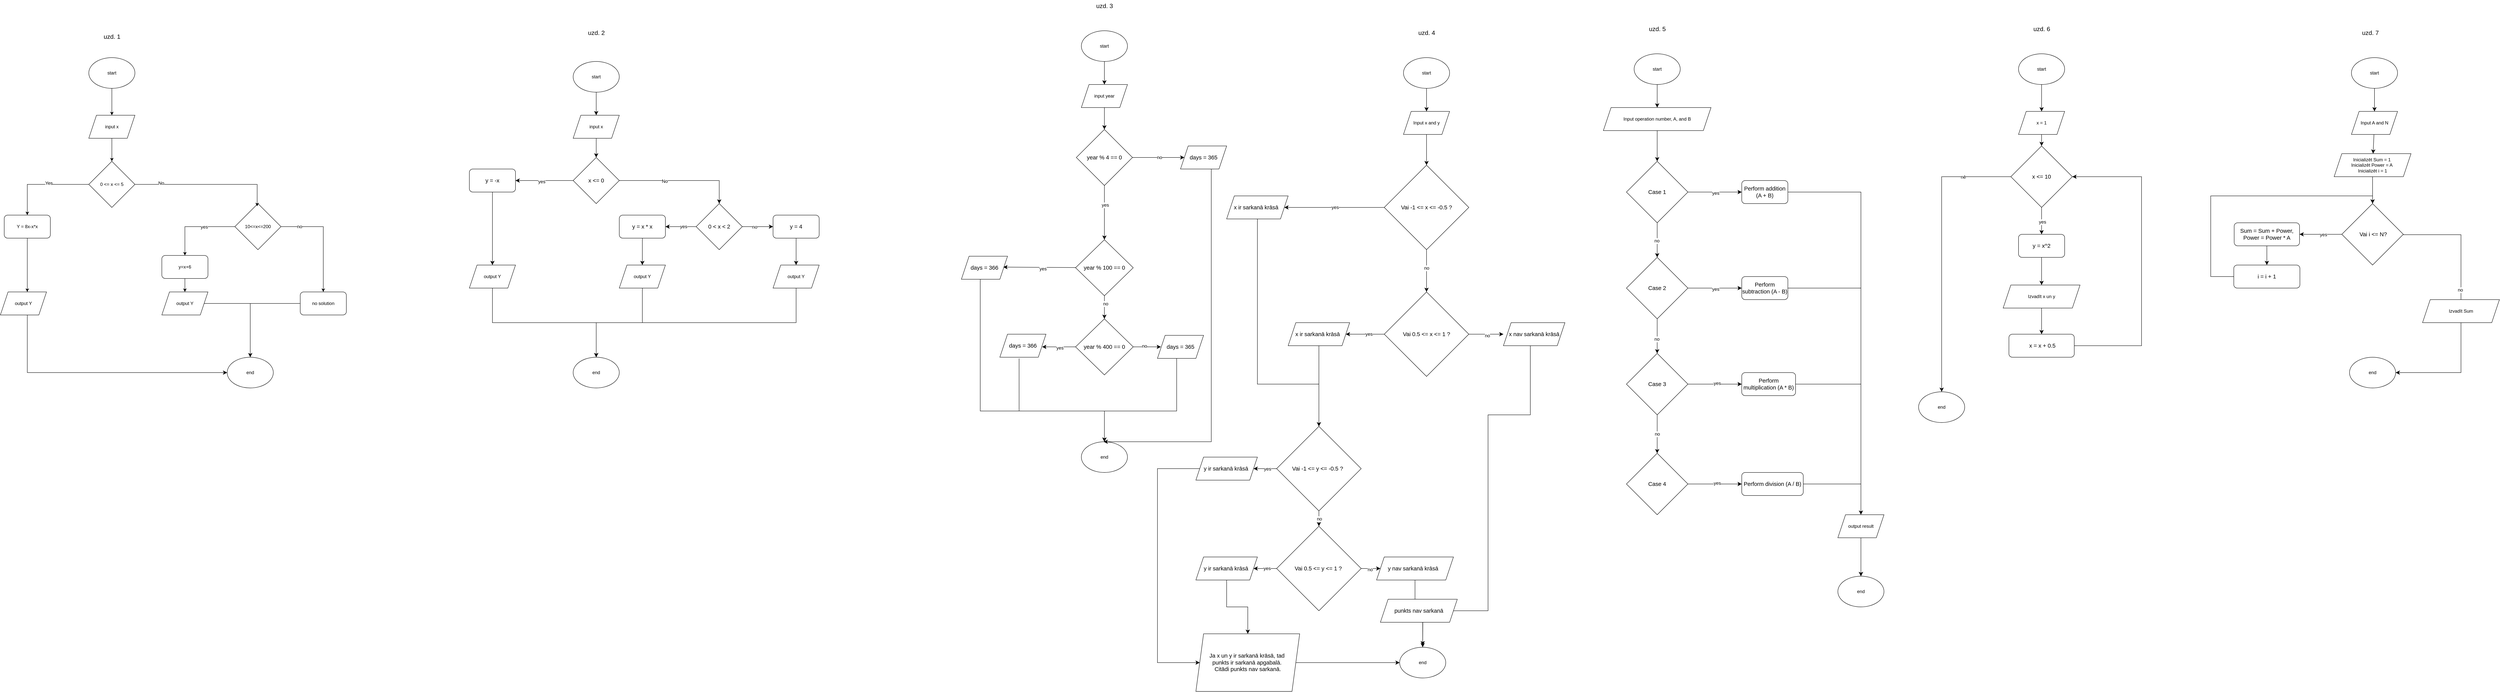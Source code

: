 <mxfile version="24.7.14">
  <diagram name="Page-1" id="3V-UnJarEu8ZqxFFfJYx">
    <mxGraphModel grid="1" page="1" gridSize="10" guides="1" tooltips="1" connect="1" arrows="1" fold="1" pageScale="1" pageWidth="827" pageHeight="1169" math="0" shadow="0">
      <root>
        <mxCell id="0" />
        <mxCell id="1" parent="0" />
        <mxCell id="kRpucO7zsadoP5Faq36j-11" value="" style="edgeStyle=orthogonalEdgeStyle;rounded=0;orthogonalLoop=1;jettySize=auto;html=1;" edge="1" parent="1" source="kRpucO7zsadoP5Faq36j-1" target="kRpucO7zsadoP5Faq36j-2">
          <mxGeometry relative="1" as="geometry" />
        </mxCell>
        <mxCell id="kRpucO7zsadoP5Faq36j-1" value="start" style="ellipse;whiteSpace=wrap;html=1;" vertex="1" parent="1">
          <mxGeometry x="340" y="40" width="120" height="80" as="geometry" />
        </mxCell>
        <mxCell id="kRpucO7zsadoP5Faq36j-12" value="" style="edgeStyle=orthogonalEdgeStyle;rounded=0;orthogonalLoop=1;jettySize=auto;html=1;" edge="1" parent="1" source="kRpucO7zsadoP5Faq36j-2" target="kRpucO7zsadoP5Faq36j-3">
          <mxGeometry relative="1" as="geometry" />
        </mxCell>
        <mxCell id="kRpucO7zsadoP5Faq36j-2" value="input x" style="shape=parallelogram;perimeter=parallelogramPerimeter;whiteSpace=wrap;html=1;fixedSize=1;" vertex="1" parent="1">
          <mxGeometry x="340" y="190" width="120" height="60" as="geometry" />
        </mxCell>
        <mxCell id="kRpucO7zsadoP5Faq36j-13" value="" style="edgeStyle=orthogonalEdgeStyle;rounded=0;orthogonalLoop=1;jettySize=auto;html=1;" edge="1" parent="1" source="kRpucO7zsadoP5Faq36j-3" target="kRpucO7zsadoP5Faq36j-4">
          <mxGeometry relative="1" as="geometry" />
        </mxCell>
        <mxCell id="xzllaJsx1xf9e0GLIzOu-1" value="Yes" style="edgeLabel;html=1;align=center;verticalAlign=middle;resizable=0;points=[];fontSize=12;" connectable="0" vertex="1" parent="kRpucO7zsadoP5Faq36j-13">
          <mxGeometry x="-0.133" y="-3" relative="1" as="geometry">
            <mxPoint as="offset" />
          </mxGeometry>
        </mxCell>
        <mxCell id="kRpucO7zsadoP5Faq36j-3" value="0 &amp;lt;= x &amp;lt;= 5" style="rhombus;whiteSpace=wrap;html=1;" vertex="1" parent="1">
          <mxGeometry x="340" y="310" width="120" height="120" as="geometry" />
        </mxCell>
        <mxCell id="kRpucO7zsadoP5Faq36j-18" value="" style="edgeStyle=orthogonalEdgeStyle;rounded=0;orthogonalLoop=1;jettySize=auto;html=1;" edge="1" parent="1" source="kRpucO7zsadoP5Faq36j-4" target="kRpucO7zsadoP5Faq36j-5">
          <mxGeometry relative="1" as="geometry">
            <Array as="points">
              <mxPoint x="180" y="610" />
              <mxPoint x="180" y="610" />
            </Array>
          </mxGeometry>
        </mxCell>
        <mxCell id="kRpucO7zsadoP5Faq36j-4" value="Y = 8x-x*x" style="rounded=1;whiteSpace=wrap;html=1;" vertex="1" parent="1">
          <mxGeometry x="120" y="450" width="120" height="60" as="geometry" />
        </mxCell>
        <mxCell id="kRpucO7zsadoP5Faq36j-5" value="output Y" style="shape=parallelogram;perimeter=parallelogramPerimeter;whiteSpace=wrap;html=1;fixedSize=1;" vertex="1" parent="1">
          <mxGeometry x="110" y="650" width="120" height="60" as="geometry" />
        </mxCell>
        <mxCell id="kRpucO7zsadoP5Faq36j-6" value="end" style="ellipse;whiteSpace=wrap;html=1;" vertex="1" parent="1">
          <mxGeometry x="700" y="820" width="120" height="80" as="geometry" />
        </mxCell>
        <mxCell id="kRpucO7zsadoP5Faq36j-15" value="" style="edgeStyle=orthogonalEdgeStyle;rounded=0;orthogonalLoop=1;jettySize=auto;html=1;" edge="1" parent="1" source="kRpucO7zsadoP5Faq36j-7" target="kRpucO7zsadoP5Faq36j-8">
          <mxGeometry relative="1" as="geometry">
            <Array as="points">
              <mxPoint x="590" y="480" />
            </Array>
          </mxGeometry>
        </mxCell>
        <mxCell id="xzllaJsx1xf9e0GLIzOu-3" value="yes" style="edgeLabel;html=1;align=center;verticalAlign=middle;resizable=0;points=[];fontSize=12;" connectable="0" vertex="1" parent="kRpucO7zsadoP5Faq36j-15">
          <mxGeometry x="-0.22" y="1" relative="1" as="geometry">
            <mxPoint as="offset" />
          </mxGeometry>
        </mxCell>
        <mxCell id="kRpucO7zsadoP5Faq36j-16" value="" style="edgeStyle=orthogonalEdgeStyle;rounded=0;orthogonalLoop=1;jettySize=auto;html=1;" edge="1" parent="1" source="kRpucO7zsadoP5Faq36j-7" target="kRpucO7zsadoP5Faq36j-9">
          <mxGeometry relative="1" as="geometry">
            <Array as="points">
              <mxPoint x="950" y="480" />
            </Array>
          </mxGeometry>
        </mxCell>
        <mxCell id="xzllaJsx1xf9e0GLIzOu-4" value="no" style="edgeLabel;html=1;align=center;verticalAlign=middle;resizable=0;points=[];fontSize=12;" connectable="0" vertex="1" parent="kRpucO7zsadoP5Faq36j-16">
          <mxGeometry x="-0.656" relative="1" as="geometry">
            <mxPoint as="offset" />
          </mxGeometry>
        </mxCell>
        <mxCell id="kRpucO7zsadoP5Faq36j-7" value="10&amp;lt;=x&amp;lt;=200" style="rhombus;whiteSpace=wrap;html=1;" vertex="1" parent="1">
          <mxGeometry x="720" y="420" width="120" height="120" as="geometry" />
        </mxCell>
        <mxCell id="kRpucO7zsadoP5Faq36j-17" value="" style="edgeStyle=orthogonalEdgeStyle;rounded=0;orthogonalLoop=1;jettySize=auto;html=1;" edge="1" parent="1" source="kRpucO7zsadoP5Faq36j-8" target="kRpucO7zsadoP5Faq36j-10">
          <mxGeometry relative="1" as="geometry" />
        </mxCell>
        <mxCell id="kRpucO7zsadoP5Faq36j-8" value="y=x+6" style="rounded=1;whiteSpace=wrap;html=1;" vertex="1" parent="1">
          <mxGeometry x="530" y="555" width="120" height="60" as="geometry" />
        </mxCell>
        <mxCell id="kRpucO7zsadoP5Faq36j-9" value="no solution" style="rounded=1;whiteSpace=wrap;html=1;" vertex="1" parent="1">
          <mxGeometry x="890" y="650" width="120" height="60" as="geometry" />
        </mxCell>
        <mxCell id="kRpucO7zsadoP5Faq36j-10" value="output Y" style="shape=parallelogram;perimeter=parallelogramPerimeter;whiteSpace=wrap;html=1;fixedSize=1;" vertex="1" parent="1">
          <mxGeometry x="530" y="650" width="120" height="60" as="geometry" />
        </mxCell>
        <mxCell id="kRpucO7zsadoP5Faq36j-14" style="edgeStyle=orthogonalEdgeStyle;rounded=0;orthogonalLoop=1;jettySize=auto;html=1;entryX=0.483;entryY=0.058;entryDx=0;entryDy=0;entryPerimeter=0;" edge="1" parent="1" source="kRpucO7zsadoP5Faq36j-3" target="kRpucO7zsadoP5Faq36j-7">
          <mxGeometry relative="1" as="geometry">
            <Array as="points">
              <mxPoint x="778" y="370" />
            </Array>
          </mxGeometry>
        </mxCell>
        <mxCell id="xzllaJsx1xf9e0GLIzOu-2" value="No" style="edgeLabel;html=1;align=center;verticalAlign=middle;resizable=0;points=[];fontSize=12;" connectable="0" vertex="1" parent="kRpucO7zsadoP5Faq36j-14">
          <mxGeometry x="-0.636" y="3" relative="1" as="geometry">
            <mxPoint as="offset" />
          </mxGeometry>
        </mxCell>
        <mxCell id="xzllaJsx1xf9e0GLIzOu-28" value="" style="endArrow=none;html=1;rounded=0;fontSize=12;startSize=8;endSize=8;curved=1;entryX=0;entryY=0.5;entryDx=0;entryDy=0;exitX=1;exitY=0.5;exitDx=0;exitDy=0;" edge="1" parent="1" source="kRpucO7zsadoP5Faq36j-10" target="kRpucO7zsadoP5Faq36j-9">
          <mxGeometry width="50" height="50" relative="1" as="geometry">
            <mxPoint x="720" y="630" as="sourcePoint" />
            <mxPoint x="690" y="640" as="targetPoint" />
          </mxGeometry>
        </mxCell>
        <mxCell id="xzllaJsx1xf9e0GLIzOu-29" value="" style="endArrow=classic;html=1;rounded=0;fontSize=12;startSize=8;endSize=8;curved=1;entryX=0.5;entryY=0;entryDx=0;entryDy=0;" edge="1" parent="1" target="kRpucO7zsadoP5Faq36j-6">
          <mxGeometry width="50" height="50" relative="1" as="geometry">
            <mxPoint x="760" y="680" as="sourcePoint" />
            <mxPoint x="600" y="580" as="targetPoint" />
          </mxGeometry>
        </mxCell>
        <mxCell id="xzllaJsx1xf9e0GLIzOu-32" value="" style="endArrow=none;html=1;rounded=0;fontSize=12;startSize=8;endSize=8;curved=1;" edge="1" parent="1">
          <mxGeometry width="50" height="50" relative="1" as="geometry">
            <mxPoint x="180" y="860" as="sourcePoint" />
            <mxPoint x="180" y="710" as="targetPoint" />
          </mxGeometry>
        </mxCell>
        <mxCell id="xzllaJsx1xf9e0GLIzOu-33" value="" style="endArrow=classic;html=1;rounded=0;fontSize=12;startSize=8;endSize=8;curved=1;entryX=0;entryY=0.5;entryDx=0;entryDy=0;" edge="1" parent="1" target="kRpucO7zsadoP5Faq36j-6">
          <mxGeometry width="50" height="50" relative="1" as="geometry">
            <mxPoint x="180" y="860" as="sourcePoint" />
            <mxPoint x="230" y="820" as="targetPoint" />
          </mxGeometry>
        </mxCell>
        <mxCell id="xzllaJsx1xf9e0GLIzOu-36" value="" style="edgeStyle=none;curved=1;rounded=0;orthogonalLoop=1;jettySize=auto;html=1;fontSize=12;startSize=8;endSize=8;" edge="1" parent="1" source="xzllaJsx1xf9e0GLIzOu-34" target="xzllaJsx1xf9e0GLIzOu-35">
          <mxGeometry relative="1" as="geometry" />
        </mxCell>
        <mxCell id="xzllaJsx1xf9e0GLIzOu-34" value="start" style="ellipse;whiteSpace=wrap;html=1;" vertex="1" parent="1">
          <mxGeometry x="1600" y="50" width="120" height="80" as="geometry" />
        </mxCell>
        <mxCell id="xzllaJsx1xf9e0GLIzOu-41" value="" style="edgeStyle=none;curved=1;rounded=0;orthogonalLoop=1;jettySize=auto;html=1;fontSize=12;startSize=8;endSize=8;" edge="1" parent="1" source="xzllaJsx1xf9e0GLIzOu-35" target="xzllaJsx1xf9e0GLIzOu-37">
          <mxGeometry relative="1" as="geometry" />
        </mxCell>
        <mxCell id="xzllaJsx1xf9e0GLIzOu-35" value="input x" style="shape=parallelogram;perimeter=parallelogramPerimeter;whiteSpace=wrap;html=1;fixedSize=1;" vertex="1" parent="1">
          <mxGeometry x="1600" y="190" width="120" height="60" as="geometry" />
        </mxCell>
        <mxCell id="xzllaJsx1xf9e0GLIzOu-40" style="edgeStyle=none;curved=1;rounded=0;orthogonalLoop=1;jettySize=auto;html=1;fontSize=12;startSize=8;endSize=8;entryX=1;entryY=0.5;entryDx=0;entryDy=0;" edge="1" parent="1" source="xzllaJsx1xf9e0GLIzOu-37" target="xzllaJsx1xf9e0GLIzOu-38">
          <mxGeometry relative="1" as="geometry">
            <mxPoint x="1490" y="360.0" as="targetPoint" />
          </mxGeometry>
        </mxCell>
        <mxCell id="xzllaJsx1xf9e0GLIzOu-42" value="yes" style="edgeLabel;html=1;align=center;verticalAlign=middle;resizable=0;points=[];fontSize=12;" connectable="0" vertex="1" parent="xzllaJsx1xf9e0GLIzOu-40">
          <mxGeometry x="0.096" y="3" relative="1" as="geometry">
            <mxPoint as="offset" />
          </mxGeometry>
        </mxCell>
        <mxCell id="xzllaJsx1xf9e0GLIzOu-47" style="edgeStyle=orthogonalEdgeStyle;rounded=0;orthogonalLoop=1;jettySize=auto;html=1;fontSize=12;startSize=8;endSize=8;entryX=0.5;entryY=0;entryDx=0;entryDy=0;" edge="1" parent="1" source="xzllaJsx1xf9e0GLIzOu-37" target="xzllaJsx1xf9e0GLIzOu-44">
          <mxGeometry relative="1" as="geometry">
            <mxPoint x="1900" y="360" as="targetPoint" />
            <Array as="points">
              <mxPoint x="1980" y="360" />
            </Array>
          </mxGeometry>
        </mxCell>
        <mxCell id="xzllaJsx1xf9e0GLIzOu-48" value="No" style="edgeLabel;html=1;align=center;verticalAlign=middle;resizable=0;points=[];fontSize=12;" connectable="0" vertex="1" parent="xzllaJsx1xf9e0GLIzOu-47">
          <mxGeometry x="-0.264" y="-2" relative="1" as="geometry">
            <mxPoint as="offset" />
          </mxGeometry>
        </mxCell>
        <mxCell id="xzllaJsx1xf9e0GLIzOu-37" value="&lt;span id=&quot;docs-internal-guid-22e7aa5f-7fff-e41b-6c62-7ad512c1e6f0&quot;&gt;&lt;span style=&quot;font-size: 11pt; font-family: Arial, sans-serif; background-color: transparent; font-variant-numeric: normal; font-variant-east-asian: normal; font-variant-alternates: normal; font-variant-position: normal; vertical-align: baseline; white-space-collapse: preserve;&quot;&gt;x &amp;lt;= 0&lt;/span&gt;&lt;/span&gt;" style="rhombus;whiteSpace=wrap;html=1;" vertex="1" parent="1">
          <mxGeometry x="1600" y="300" width="120" height="120" as="geometry" />
        </mxCell>
        <mxCell id="xzllaJsx1xf9e0GLIzOu-43" style="edgeStyle=none;curved=1;rounded=0;orthogonalLoop=1;jettySize=auto;html=1;entryX=0.5;entryY=0;entryDx=0;entryDy=0;fontSize=12;startSize=8;endSize=8;" edge="1" parent="1" source="xzllaJsx1xf9e0GLIzOu-38" target="xzllaJsx1xf9e0GLIzOu-39">
          <mxGeometry relative="1" as="geometry" />
        </mxCell>
        <mxCell id="xzllaJsx1xf9e0GLIzOu-38" value="&lt;span id=&quot;docs-internal-guid-e23f9ae9-7fff-5236-91ce-6efd7ccc7f4c&quot;&gt;&lt;span style=&quot;font-size: 11pt; font-family: Arial, sans-serif; background-color: transparent; font-variant-numeric: normal; font-variant-east-asian: normal; font-variant-alternates: normal; font-variant-position: normal; vertical-align: baseline; white-space-collapse: preserve;&quot;&gt;y = -x&lt;/span&gt;&lt;/span&gt;" style="rounded=1;whiteSpace=wrap;html=1;" vertex="1" parent="1">
          <mxGeometry x="1330" y="330" width="120" height="60" as="geometry" />
        </mxCell>
        <mxCell id="xzllaJsx1xf9e0GLIzOu-62" style="edgeStyle=orthogonalEdgeStyle;rounded=0;orthogonalLoop=1;jettySize=auto;html=1;entryX=0.5;entryY=0;entryDx=0;entryDy=0;fontSize=12;startSize=8;endSize=8;" edge="1" parent="1" source="xzllaJsx1xf9e0GLIzOu-39" target="xzllaJsx1xf9e0GLIzOu-59">
          <mxGeometry relative="1" as="geometry">
            <Array as="points">
              <mxPoint x="1390" y="730" />
              <mxPoint x="1660" y="730" />
            </Array>
          </mxGeometry>
        </mxCell>
        <mxCell id="xzllaJsx1xf9e0GLIzOu-39" value="output Y" style="shape=parallelogram;perimeter=parallelogramPerimeter;whiteSpace=wrap;html=1;fixedSize=1;" vertex="1" parent="1">
          <mxGeometry x="1330" y="580" width="120" height="60" as="geometry" />
        </mxCell>
        <mxCell id="xzllaJsx1xf9e0GLIzOu-51" value="" style="edgeStyle=none;curved=1;rounded=0;orthogonalLoop=1;jettySize=auto;html=1;fontSize=12;startSize=8;endSize=8;" edge="1" parent="1" source="xzllaJsx1xf9e0GLIzOu-44" target="xzllaJsx1xf9e0GLIzOu-49">
          <mxGeometry relative="1" as="geometry" />
        </mxCell>
        <mxCell id="xzllaJsx1xf9e0GLIzOu-53" value="yes" style="edgeLabel;html=1;align=center;verticalAlign=middle;resizable=0;points=[];fontSize=12;" connectable="0" vertex="1" parent="xzllaJsx1xf9e0GLIzOu-51">
          <mxGeometry x="-0.167" relative="1" as="geometry">
            <mxPoint as="offset" />
          </mxGeometry>
        </mxCell>
        <mxCell id="xzllaJsx1xf9e0GLIzOu-52" value="" style="edgeStyle=none;curved=1;rounded=0;orthogonalLoop=1;jettySize=auto;html=1;fontSize=12;startSize=8;endSize=8;" edge="1" parent="1" source="xzllaJsx1xf9e0GLIzOu-44" target="xzllaJsx1xf9e0GLIzOu-50">
          <mxGeometry relative="1" as="geometry" />
        </mxCell>
        <mxCell id="xzllaJsx1xf9e0GLIzOu-54" value="no" style="edgeLabel;html=1;align=center;verticalAlign=middle;resizable=0;points=[];fontSize=12;" connectable="0" vertex="1" parent="xzllaJsx1xf9e0GLIzOu-52">
          <mxGeometry x="-0.217" y="-1" relative="1" as="geometry">
            <mxPoint as="offset" />
          </mxGeometry>
        </mxCell>
        <mxCell id="xzllaJsx1xf9e0GLIzOu-44" value="&lt;span id=&quot;docs-internal-guid-d448224e-7fff-0594-d149-47772b5e42d0&quot;&gt;&lt;span style=&quot;font-size: 11pt; font-family: Arial, sans-serif; background-color: transparent; font-variant-numeric: normal; font-variant-east-asian: normal; font-variant-alternates: normal; font-variant-position: normal; vertical-align: baseline; white-space-collapse: preserve;&quot;&gt;0 &amp;lt; x &amp;lt; 2&lt;/span&gt;&lt;/span&gt;" style="rhombus;whiteSpace=wrap;html=1;" vertex="1" parent="1">
          <mxGeometry x="1920" y="420" width="120" height="120" as="geometry" />
        </mxCell>
        <mxCell id="xzllaJsx1xf9e0GLIzOu-57" value="" style="edgeStyle=none;curved=1;rounded=0;orthogonalLoop=1;jettySize=auto;html=1;fontSize=12;startSize=8;endSize=8;" edge="1" parent="1" source="xzllaJsx1xf9e0GLIzOu-49" target="xzllaJsx1xf9e0GLIzOu-55">
          <mxGeometry relative="1" as="geometry" />
        </mxCell>
        <mxCell id="xzllaJsx1xf9e0GLIzOu-49" value="&lt;span id=&quot;docs-internal-guid-ff7cffbd-7fff-ec44-f01a-6d4ab9042e1d&quot;&gt;&lt;span style=&quot;font-size: 11pt; font-family: Arial, sans-serif; background-color: transparent; font-variant-numeric: normal; font-variant-east-asian: normal; font-variant-alternates: normal; font-variant-position: normal; vertical-align: baseline; white-space-collapse: preserve;&quot;&gt;y = x * x&lt;/span&gt;&lt;/span&gt;" style="rounded=1;whiteSpace=wrap;html=1;" vertex="1" parent="1">
          <mxGeometry x="1720" y="450" width="120" height="60" as="geometry" />
        </mxCell>
        <mxCell id="xzllaJsx1xf9e0GLIzOu-58" value="" style="edgeStyle=none;curved=1;rounded=0;orthogonalLoop=1;jettySize=auto;html=1;fontSize=12;startSize=8;endSize=8;" edge="1" parent="1" source="xzllaJsx1xf9e0GLIzOu-50" target="xzllaJsx1xf9e0GLIzOu-56">
          <mxGeometry relative="1" as="geometry" />
        </mxCell>
        <mxCell id="xzllaJsx1xf9e0GLIzOu-50" value="&lt;span id=&quot;docs-internal-guid-d5ec3d86-7fff-0397-f488-084b42d16946&quot;&gt;&lt;span style=&quot;font-size: 11pt; font-family: Arial, sans-serif; background-color: transparent; font-variant-numeric: normal; font-variant-east-asian: normal; font-variant-alternates: normal; font-variant-position: normal; vertical-align: baseline; white-space-collapse: preserve;&quot;&gt;y = 4&lt;/span&gt;&lt;/span&gt;" style="rounded=1;whiteSpace=wrap;html=1;" vertex="1" parent="1">
          <mxGeometry x="2120" y="450" width="120" height="60" as="geometry" />
        </mxCell>
        <mxCell id="xzllaJsx1xf9e0GLIzOu-63" style="edgeStyle=orthogonalEdgeStyle;rounded=0;orthogonalLoop=1;jettySize=auto;html=1;entryX=0.5;entryY=0;entryDx=0;entryDy=0;fontSize=12;startSize=8;endSize=8;" edge="1" parent="1" source="xzllaJsx1xf9e0GLIzOu-55" target="xzllaJsx1xf9e0GLIzOu-59">
          <mxGeometry relative="1" as="geometry" />
        </mxCell>
        <mxCell id="xzllaJsx1xf9e0GLIzOu-55" value="output Y" style="shape=parallelogram;perimeter=parallelogramPerimeter;whiteSpace=wrap;html=1;fixedSize=1;" vertex="1" parent="1">
          <mxGeometry x="1720" y="580" width="120" height="60" as="geometry" />
        </mxCell>
        <mxCell id="xzllaJsx1xf9e0GLIzOu-64" style="edgeStyle=orthogonalEdgeStyle;rounded=0;orthogonalLoop=1;jettySize=auto;html=1;entryX=0.5;entryY=0;entryDx=0;entryDy=0;fontSize=12;startSize=8;endSize=8;" edge="1" parent="1" source="xzllaJsx1xf9e0GLIzOu-56" target="xzllaJsx1xf9e0GLIzOu-59">
          <mxGeometry relative="1" as="geometry">
            <Array as="points">
              <mxPoint x="2180" y="730" />
              <mxPoint x="1660" y="730" />
            </Array>
          </mxGeometry>
        </mxCell>
        <mxCell id="xzllaJsx1xf9e0GLIzOu-56" value="output Y" style="shape=parallelogram;perimeter=parallelogramPerimeter;whiteSpace=wrap;html=1;fixedSize=1;" vertex="1" parent="1">
          <mxGeometry x="2120" y="580" width="120" height="60" as="geometry" />
        </mxCell>
        <mxCell id="xzllaJsx1xf9e0GLIzOu-59" value="end" style="ellipse;whiteSpace=wrap;html=1;" vertex="1" parent="1">
          <mxGeometry x="1600" y="820" width="120" height="80" as="geometry" />
        </mxCell>
        <mxCell id="xzllaJsx1xf9e0GLIzOu-73" value="" style="edgeStyle=none;curved=1;rounded=0;orthogonalLoop=1;jettySize=auto;html=1;fontSize=12;startSize=8;endSize=8;" edge="1" parent="1" source="xzllaJsx1xf9e0GLIzOu-65" target="xzllaJsx1xf9e0GLIzOu-66">
          <mxGeometry relative="1" as="geometry" />
        </mxCell>
        <mxCell id="xzllaJsx1xf9e0GLIzOu-65" value="start" style="ellipse;whiteSpace=wrap;html=1;" vertex="1" parent="1">
          <mxGeometry x="2922" y="-30" width="120" height="80" as="geometry" />
        </mxCell>
        <mxCell id="xzllaJsx1xf9e0GLIzOu-74" value="" style="edgeStyle=none;curved=1;rounded=0;orthogonalLoop=1;jettySize=auto;html=1;fontSize=12;startSize=8;endSize=8;" edge="1" parent="1" source="xzllaJsx1xf9e0GLIzOu-66" target="xzllaJsx1xf9e0GLIzOu-67">
          <mxGeometry relative="1" as="geometry" />
        </mxCell>
        <mxCell id="xzllaJsx1xf9e0GLIzOu-66" value="input year" style="shape=parallelogram;perimeter=parallelogramPerimeter;whiteSpace=wrap;html=1;fixedSize=1;" vertex="1" parent="1">
          <mxGeometry x="2922" y="110" width="120" height="60" as="geometry" />
        </mxCell>
        <mxCell id="xzllaJsx1xf9e0GLIzOu-75" value="" style="edgeStyle=none;curved=1;rounded=0;orthogonalLoop=1;jettySize=auto;html=1;fontSize=12;startSize=8;endSize=8;" edge="1" parent="1" source="xzllaJsx1xf9e0GLIzOu-67" target="xzllaJsx1xf9e0GLIzOu-72">
          <mxGeometry relative="1" as="geometry" />
        </mxCell>
        <mxCell id="xzllaJsx1xf9e0GLIzOu-195" value="yes" style="edgeLabel;html=1;align=center;verticalAlign=middle;resizable=0;points=[];fontSize=12;" connectable="0" vertex="1" parent="xzllaJsx1xf9e0GLIzOu-75">
          <mxGeometry x="-0.282" y="2" relative="1" as="geometry">
            <mxPoint as="offset" />
          </mxGeometry>
        </mxCell>
        <mxCell id="xzllaJsx1xf9e0GLIzOu-285" value="" style="edgeStyle=none;curved=1;rounded=0;orthogonalLoop=1;jettySize=auto;html=1;fontSize=12;startSize=8;endSize=8;" edge="1" parent="1" source="xzllaJsx1xf9e0GLIzOu-67" target="xzllaJsx1xf9e0GLIzOu-192">
          <mxGeometry relative="1" as="geometry" />
        </mxCell>
        <mxCell id="xzllaJsx1xf9e0GLIzOu-286" value="no" style="edgeLabel;html=1;align=center;verticalAlign=middle;resizable=0;points=[];fontSize=12;" connectable="0" vertex="1" parent="xzllaJsx1xf9e0GLIzOu-285">
          <mxGeometry x="0.032" relative="1" as="geometry">
            <mxPoint as="offset" />
          </mxGeometry>
        </mxCell>
        <mxCell id="xzllaJsx1xf9e0GLIzOu-67" value="&lt;span id=&quot;docs-internal-guid-22e7aa5f-7fff-e41b-6c62-7ad512c1e6f0&quot;&gt;&lt;span style=&quot;font-size: 11pt; font-family: Arial, sans-serif; background-color: transparent; font-variant-numeric: normal; font-variant-east-asian: normal; font-variant-alternates: normal; font-variant-position: normal; vertical-align: baseline; white-space-collapse: preserve;&quot;&gt;year % 4 == 0&lt;/span&gt;&lt;/span&gt;" style="rhombus;whiteSpace=wrap;html=1;" vertex="1" parent="1">
          <mxGeometry x="2909" y="227" width="146" height="146" as="geometry" />
        </mxCell>
        <mxCell id="xzllaJsx1xf9e0GLIzOu-77" value="" style="edgeStyle=none;curved=1;rounded=0;orthogonalLoop=1;jettySize=auto;html=1;fontSize=12;startSize=8;endSize=8;" edge="1" parent="1" source="xzllaJsx1xf9e0GLIzOu-72">
          <mxGeometry relative="1" as="geometry">
            <mxPoint x="2719" y="585.372" as="targetPoint" />
          </mxGeometry>
        </mxCell>
        <mxCell id="xzllaJsx1xf9e0GLIzOu-196" value="yes" style="edgeLabel;html=1;align=center;verticalAlign=middle;resizable=0;points=[];fontSize=12;" connectable="0" vertex="1" parent="xzllaJsx1xf9e0GLIzOu-77">
          <mxGeometry x="-0.085" y="4" relative="1" as="geometry">
            <mxPoint as="offset" />
          </mxGeometry>
        </mxCell>
        <mxCell id="xzllaJsx1xf9e0GLIzOu-79" value="" style="edgeStyle=none;curved=1;rounded=0;orthogonalLoop=1;jettySize=auto;html=1;fontSize=12;startSize=8;endSize=8;" edge="1" parent="1" source="xzllaJsx1xf9e0GLIzOu-72" target="xzllaJsx1xf9e0GLIzOu-78">
          <mxGeometry relative="1" as="geometry" />
        </mxCell>
        <mxCell id="xzllaJsx1xf9e0GLIzOu-197" value="no" style="edgeLabel;html=1;align=center;verticalAlign=middle;resizable=0;points=[];fontSize=12;" connectable="0" vertex="1" parent="xzllaJsx1xf9e0GLIzOu-79">
          <mxGeometry x="-0.308" y="3" relative="1" as="geometry">
            <mxPoint as="offset" />
          </mxGeometry>
        </mxCell>
        <mxCell id="xzllaJsx1xf9e0GLIzOu-72" value="&lt;span id=&quot;docs-internal-guid-22e7aa5f-7fff-e41b-6c62-7ad512c1e6f0&quot;&gt;&lt;span style=&quot;font-size: 11pt; font-family: Arial, sans-serif; background-color: transparent; font-variant-numeric: normal; font-variant-east-asian: normal; font-variant-alternates: normal; font-variant-position: normal; vertical-align: baseline; white-space-collapse: preserve;&quot;&gt;year % 100 == 0&lt;/span&gt;&lt;/span&gt;" style="rhombus;whiteSpace=wrap;html=1;" vertex="1" parent="1">
          <mxGeometry x="2907" y="514" width="150" height="146" as="geometry" />
        </mxCell>
        <mxCell id="xzllaJsx1xf9e0GLIzOu-88" style="edgeStyle=orthogonalEdgeStyle;rounded=0;orthogonalLoop=1;jettySize=auto;html=1;entryX=0.5;entryY=0;entryDx=0;entryDy=0;fontSize=12;startSize=8;endSize=8;" edge="1" parent="1" target="xzllaJsx1xf9e0GLIzOu-85">
          <mxGeometry relative="1" as="geometry">
            <mxPoint x="2659" y="615" as="sourcePoint" />
            <Array as="points">
              <mxPoint x="2659" y="960" />
            </Array>
          </mxGeometry>
        </mxCell>
        <mxCell id="xzllaJsx1xf9e0GLIzOu-81" value="" style="edgeStyle=none;curved=1;rounded=0;orthogonalLoop=1;jettySize=auto;html=1;fontSize=12;startSize=8;endSize=8;" edge="1" parent="1" source="xzllaJsx1xf9e0GLIzOu-78">
          <mxGeometry relative="1" as="geometry">
            <mxPoint x="2820" y="793" as="targetPoint" />
          </mxGeometry>
        </mxCell>
        <mxCell id="xzllaJsx1xf9e0GLIzOu-198" value="yes" style="edgeLabel;html=1;align=center;verticalAlign=middle;resizable=0;points=[];fontSize=12;" connectable="0" vertex="1" parent="xzllaJsx1xf9e0GLIzOu-81">
          <mxGeometry x="-0.056" y="3" relative="1" as="geometry">
            <mxPoint as="offset" />
          </mxGeometry>
        </mxCell>
        <mxCell id="xzllaJsx1xf9e0GLIzOu-83" value="" style="edgeStyle=none;curved=1;rounded=0;orthogonalLoop=1;jettySize=auto;html=1;fontSize=12;startSize=8;endSize=8;" edge="1" parent="1" source="xzllaJsx1xf9e0GLIzOu-78">
          <mxGeometry relative="1" as="geometry">
            <mxPoint x="3129" y="793" as="targetPoint" />
          </mxGeometry>
        </mxCell>
        <mxCell id="xzllaJsx1xf9e0GLIzOu-199" value="no" style="edgeLabel;html=1;align=center;verticalAlign=middle;resizable=0;points=[];fontSize=12;" connectable="0" vertex="1" parent="xzllaJsx1xf9e0GLIzOu-83">
          <mxGeometry x="-0.196" y="2" relative="1" as="geometry">
            <mxPoint as="offset" />
          </mxGeometry>
        </mxCell>
        <mxCell id="xzllaJsx1xf9e0GLIzOu-78" value="&lt;span id=&quot;docs-internal-guid-22e7aa5f-7fff-e41b-6c62-7ad512c1e6f0&quot;&gt;&lt;span style=&quot;font-size: 11pt; font-family: Arial, sans-serif; background-color: transparent; font-variant-numeric: normal; font-variant-east-asian: normal; font-variant-alternates: normal; font-variant-position: normal; vertical-align: baseline; white-space-collapse: preserve;&quot;&gt;year % 400 == 0&lt;/span&gt;&lt;/span&gt;" style="rhombus;whiteSpace=wrap;html=1;" vertex="1" parent="1">
          <mxGeometry x="2907" y="720" width="150" height="146" as="geometry" />
        </mxCell>
        <mxCell id="xzllaJsx1xf9e0GLIzOu-87" style="edgeStyle=orthogonalEdgeStyle;rounded=0;orthogonalLoop=1;jettySize=auto;html=1;entryX=0.5;entryY=0;entryDx=0;entryDy=0;fontSize=12;startSize=8;endSize=8;" edge="1" parent="1" target="xzllaJsx1xf9e0GLIzOu-85">
          <mxGeometry relative="1" as="geometry">
            <mxPoint x="2760.059" y="823" as="sourcePoint" />
            <Array as="points">
              <mxPoint x="2760" y="960" />
            </Array>
          </mxGeometry>
        </mxCell>
        <mxCell id="xzllaJsx1xf9e0GLIzOu-86" style="edgeStyle=orthogonalEdgeStyle;rounded=0;orthogonalLoop=1;jettySize=auto;html=1;entryX=0.5;entryY=0;entryDx=0;entryDy=0;fontSize=12;startSize=8;endSize=8;" edge="1" parent="1" target="xzllaJsx1xf9e0GLIzOu-85">
          <mxGeometry relative="1" as="geometry">
            <mxPoint x="3200.059" y="823" as="sourcePoint" />
            <Array as="points">
              <mxPoint x="3170" y="823" />
              <mxPoint x="3170" y="960" />
              <mxPoint x="2982" y="960" />
            </Array>
          </mxGeometry>
        </mxCell>
        <mxCell id="xzllaJsx1xf9e0GLIzOu-85" value="end" style="ellipse;whiteSpace=wrap;html=1;" vertex="1" parent="1">
          <mxGeometry x="2922" y="1040" width="120" height="80" as="geometry" />
        </mxCell>
        <mxCell id="xzllaJsx1xf9e0GLIzOu-91" value="" style="edgeStyle=none;curved=1;rounded=0;orthogonalLoop=1;jettySize=auto;html=1;fontSize=12;startSize=8;endSize=8;" edge="1" parent="1" source="xzllaJsx1xf9e0GLIzOu-92" target="xzllaJsx1xf9e0GLIzOu-94">
          <mxGeometry relative="1" as="geometry" />
        </mxCell>
        <mxCell id="xzllaJsx1xf9e0GLIzOu-92" value="start" style="ellipse;whiteSpace=wrap;html=1;" vertex="1" parent="1">
          <mxGeometry x="3760" y="40" width="120" height="80" as="geometry" />
        </mxCell>
        <mxCell id="xzllaJsx1xf9e0GLIzOu-93" value="" style="edgeStyle=none;curved=1;rounded=0;orthogonalLoop=1;jettySize=auto;html=1;fontSize=12;startSize=8;endSize=8;" edge="1" parent="1" source="xzllaJsx1xf9e0GLIzOu-94" target="xzllaJsx1xf9e0GLIzOu-95">
          <mxGeometry relative="1" as="geometry" />
        </mxCell>
        <mxCell id="xzllaJsx1xf9e0GLIzOu-94" value="Input x and y" style="shape=parallelogram;perimeter=parallelogramPerimeter;whiteSpace=wrap;html=1;fixedSize=1;" vertex="1" parent="1">
          <mxGeometry x="3760" y="180" width="120" height="60" as="geometry" />
        </mxCell>
        <mxCell id="xzllaJsx1xf9e0GLIzOu-98" value="" style="edgeStyle=none;curved=1;rounded=0;orthogonalLoop=1;jettySize=auto;html=1;fontSize=12;startSize=8;endSize=8;" edge="1" parent="1" source="xzllaJsx1xf9e0GLIzOu-95">
          <mxGeometry relative="1" as="geometry">
            <mxPoint x="3450" y="430" as="targetPoint" />
          </mxGeometry>
        </mxCell>
        <mxCell id="xzllaJsx1xf9e0GLIzOu-100" value="yes" style="edgeLabel;html=1;align=center;verticalAlign=middle;resizable=0;points=[];fontSize=12;" connectable="0" vertex="1" parent="xzllaJsx1xf9e0GLIzOu-98">
          <mxGeometry x="-0.012" relative="1" as="geometry">
            <mxPoint as="offset" />
          </mxGeometry>
        </mxCell>
        <mxCell id="xzllaJsx1xf9e0GLIzOu-99" value="" style="edgeStyle=none;curved=1;rounded=0;orthogonalLoop=1;jettySize=auto;html=1;fontSize=12;startSize=8;endSize=8;" edge="1" parent="1" source="xzllaJsx1xf9e0GLIzOu-95" target="xzllaJsx1xf9e0GLIzOu-97">
          <mxGeometry relative="1" as="geometry" />
        </mxCell>
        <mxCell id="xzllaJsx1xf9e0GLIzOu-101" value="no" style="edgeLabel;html=1;align=center;verticalAlign=middle;resizable=0;points=[];fontSize=12;" connectable="0" vertex="1" parent="xzllaJsx1xf9e0GLIzOu-99">
          <mxGeometry x="-0.137" relative="1" as="geometry">
            <mxPoint as="offset" />
          </mxGeometry>
        </mxCell>
        <mxCell id="xzllaJsx1xf9e0GLIzOu-95" value="&lt;font face=&quot;Arial, sans-serif&quot;&gt;&lt;span style=&quot;font-size: 14.667px; white-space-collapse: preserve;&quot;&gt;Vai -1 &amp;lt;= x &amp;lt;= -0.5 ?&lt;/span&gt;&lt;/font&gt;" style="rhombus;whiteSpace=wrap;html=1;" vertex="1" parent="1">
          <mxGeometry x="3710" y="320" width="220" height="220" as="geometry" />
        </mxCell>
        <mxCell id="xzllaJsx1xf9e0GLIzOu-105" value="" style="edgeStyle=none;curved=1;rounded=0;orthogonalLoop=1;jettySize=auto;html=1;fontSize=12;startSize=8;endSize=8;" edge="1" parent="1" source="xzllaJsx1xf9e0GLIzOu-97">
          <mxGeometry relative="1" as="geometry">
            <mxPoint x="3610" y="760" as="targetPoint" />
          </mxGeometry>
        </mxCell>
        <mxCell id="xzllaJsx1xf9e0GLIzOu-111" value="yes" style="edgeLabel;html=1;align=center;verticalAlign=middle;resizable=0;points=[];fontSize=12;" connectable="0" vertex="1" parent="xzllaJsx1xf9e0GLIzOu-105">
          <mxGeometry x="-0.187" relative="1" as="geometry">
            <mxPoint as="offset" />
          </mxGeometry>
        </mxCell>
        <mxCell id="xzllaJsx1xf9e0GLIzOu-106" value="" style="edgeStyle=none;curved=1;rounded=0;orthogonalLoop=1;jettySize=auto;html=1;fontSize=12;startSize=8;endSize=8;" edge="1" parent="1" source="xzllaJsx1xf9e0GLIzOu-97">
          <mxGeometry relative="1" as="geometry">
            <mxPoint x="4020" y="760" as="targetPoint" />
          </mxGeometry>
        </mxCell>
        <mxCell id="xzllaJsx1xf9e0GLIzOu-112" value="no" style="edgeLabel;html=1;align=center;verticalAlign=middle;resizable=0;points=[];fontSize=12;" connectable="0" vertex="1" parent="xzllaJsx1xf9e0GLIzOu-106">
          <mxGeometry x="0.072" y="-4" relative="1" as="geometry">
            <mxPoint as="offset" />
          </mxGeometry>
        </mxCell>
        <mxCell id="xzllaJsx1xf9e0GLIzOu-97" value="&lt;div&gt;&lt;font face=&quot;Arial, sans-serif&quot;&gt;&lt;span style=&quot;font-size: 14.667px; white-space-collapse: preserve;&quot;&gt;Vai 0.5 &amp;lt;= x &amp;lt;= 1 ?&lt;/span&gt;&lt;/font&gt;&lt;br&gt;&lt;/div&gt;" style="rhombus;whiteSpace=wrap;html=1;" vertex="1" parent="1">
          <mxGeometry x="3710" y="650" width="220" height="220" as="geometry" />
        </mxCell>
        <mxCell id="xzllaJsx1xf9e0GLIzOu-108" style="edgeStyle=orthogonalEdgeStyle;rounded=0;orthogonalLoop=1;jettySize=auto;html=1;entryX=0.5;entryY=0;entryDx=0;entryDy=0;fontSize=12;startSize=8;endSize=8;" edge="1" parent="1" target="xzllaJsx1xf9e0GLIzOu-104">
          <mxGeometry relative="1" as="geometry">
            <mxPoint x="4080.059" y="790" as="sourcePoint" />
            <Array as="points">
              <mxPoint x="4090" y="790" />
              <mxPoint x="4090" y="970" />
              <mxPoint x="3980" y="970" />
              <mxPoint x="3980" y="1480" />
            </Array>
          </mxGeometry>
        </mxCell>
        <mxCell id="xzllaJsx1xf9e0GLIzOu-104" value="end" style="ellipse;whiteSpace=wrap;html=1;" vertex="1" parent="1">
          <mxGeometry x="3750" y="1575" width="120" height="80" as="geometry" />
        </mxCell>
        <mxCell id="xzllaJsx1xf9e0GLIzOu-113" value="" style="edgeStyle=none;curved=1;rounded=0;orthogonalLoop=1;jettySize=auto;html=1;fontSize=12;startSize=8;endSize=8;" edge="1" parent="1" source="xzllaJsx1xf9e0GLIzOu-114" target="xzllaJsx1xf9e0GLIzOu-115">
          <mxGeometry relative="1" as="geometry" />
        </mxCell>
        <mxCell id="xzllaJsx1xf9e0GLIzOu-114" value="start" style="ellipse;whiteSpace=wrap;html=1;" vertex="1" parent="1">
          <mxGeometry x="4360" y="30" width="120" height="80" as="geometry" />
        </mxCell>
        <mxCell id="xzllaJsx1xf9e0GLIzOu-119" value="" style="edgeStyle=none;curved=1;rounded=0;orthogonalLoop=1;jettySize=auto;html=1;fontSize=12;startSize=8;endSize=8;" edge="1" parent="1" source="xzllaJsx1xf9e0GLIzOu-115" target="xzllaJsx1xf9e0GLIzOu-117">
          <mxGeometry relative="1" as="geometry" />
        </mxCell>
        <mxCell id="xzllaJsx1xf9e0GLIzOu-115" value="Input operation number, A, and B" style="shape=parallelogram;perimeter=parallelogramPerimeter;whiteSpace=wrap;html=1;fixedSize=1;" vertex="1" parent="1">
          <mxGeometry x="4280" y="170" width="280" height="60" as="geometry" />
        </mxCell>
        <mxCell id="xzllaJsx1xf9e0GLIzOu-120" value="" style="edgeStyle=none;curved=1;rounded=0;orthogonalLoop=1;jettySize=auto;html=1;fontSize=12;startSize=8;endSize=8;" edge="1" parent="1" source="xzllaJsx1xf9e0GLIzOu-117" target="xzllaJsx1xf9e0GLIzOu-118">
          <mxGeometry relative="1" as="geometry" />
        </mxCell>
        <mxCell id="xzllaJsx1xf9e0GLIzOu-121" value="yes" style="edgeLabel;html=1;align=center;verticalAlign=middle;resizable=0;points=[];fontSize=12;" connectable="0" vertex="1" parent="xzllaJsx1xf9e0GLIzOu-120">
          <mxGeometry x="0.029" y="-3" relative="1" as="geometry">
            <mxPoint as="offset" />
          </mxGeometry>
        </mxCell>
        <mxCell id="xzllaJsx1xf9e0GLIzOu-126" value="" style="edgeStyle=none;curved=1;rounded=0;orthogonalLoop=1;jettySize=auto;html=1;fontSize=12;startSize=8;endSize=8;" edge="1" parent="1" source="xzllaJsx1xf9e0GLIzOu-117" target="xzllaJsx1xf9e0GLIzOu-124">
          <mxGeometry relative="1" as="geometry" />
        </mxCell>
        <mxCell id="xzllaJsx1xf9e0GLIzOu-127" value="no" style="edgeLabel;html=1;align=center;verticalAlign=middle;resizable=0;points=[];fontSize=12;" connectable="0" vertex="1" parent="xzllaJsx1xf9e0GLIzOu-126">
          <mxGeometry x="0.03" y="-1" relative="1" as="geometry">
            <mxPoint as="offset" />
          </mxGeometry>
        </mxCell>
        <mxCell id="xzllaJsx1xf9e0GLIzOu-117" value="&lt;font face=&quot;Arial, sans-serif&quot;&gt;&lt;span style=&quot;font-size: 14.667px; white-space-collapse: preserve;&quot;&gt;Case 1&lt;/span&gt;&lt;/font&gt;" style="rhombus;whiteSpace=wrap;html=1;" vertex="1" parent="1">
          <mxGeometry x="4340" y="310" width="160" height="160" as="geometry" />
        </mxCell>
        <mxCell id="xzllaJsx1xf9e0GLIzOu-141" style="edgeStyle=orthogonalEdgeStyle;rounded=0;orthogonalLoop=1;jettySize=auto;html=1;entryX=0.5;entryY=0;entryDx=0;entryDy=0;fontSize=12;startSize=8;endSize=8;" edge="1" parent="1" source="xzllaJsx1xf9e0GLIzOu-118" target="xzllaJsx1xf9e0GLIzOu-140">
          <mxGeometry relative="1" as="geometry" />
        </mxCell>
        <mxCell id="xzllaJsx1xf9e0GLIzOu-118" value="&lt;span id=&quot;docs-internal-guid-d5ec3d86-7fff-0397-f488-084b42d16946&quot;&gt;&lt;span style=&quot;font-size: 11pt; font-family: Arial, sans-serif; background-color: transparent; font-variant-numeric: normal; font-variant-east-asian: normal; font-variant-alternates: normal; font-variant-position: normal; vertical-align: baseline; white-space-collapse: preserve;&quot;&gt;Perform addition (A + B)&lt;/span&gt;&lt;/span&gt;" style="rounded=1;whiteSpace=wrap;html=1;" vertex="1" parent="1">
          <mxGeometry x="4640" y="360" width="120" height="60" as="geometry" />
        </mxCell>
        <mxCell id="xzllaJsx1xf9e0GLIzOu-122" value="" style="edgeStyle=none;curved=1;rounded=0;orthogonalLoop=1;jettySize=auto;html=1;fontSize=12;startSize=8;endSize=8;" edge="1" parent="1" source="xzllaJsx1xf9e0GLIzOu-124" target="xzllaJsx1xf9e0GLIzOu-125">
          <mxGeometry relative="1" as="geometry" />
        </mxCell>
        <mxCell id="xzllaJsx1xf9e0GLIzOu-123" value="yes" style="edgeLabel;html=1;align=center;verticalAlign=middle;resizable=0;points=[];fontSize=12;" connectable="0" vertex="1" parent="xzllaJsx1xf9e0GLIzOu-122">
          <mxGeometry x="0.029" y="-3" relative="1" as="geometry">
            <mxPoint as="offset" />
          </mxGeometry>
        </mxCell>
        <mxCell id="xzllaJsx1xf9e0GLIzOu-130" value="" style="edgeStyle=none;curved=1;rounded=0;orthogonalLoop=1;jettySize=auto;html=1;fontSize=12;startSize=8;endSize=8;" edge="1" parent="1" source="xzllaJsx1xf9e0GLIzOu-124" target="xzllaJsx1xf9e0GLIzOu-128">
          <mxGeometry relative="1" as="geometry" />
        </mxCell>
        <mxCell id="xzllaJsx1xf9e0GLIzOu-132" value="no" style="edgeLabel;html=1;align=center;verticalAlign=middle;resizable=0;points=[];fontSize=12;" connectable="0" vertex="1" parent="xzllaJsx1xf9e0GLIzOu-130">
          <mxGeometry x="0.178" y="-1" relative="1" as="geometry">
            <mxPoint as="offset" />
          </mxGeometry>
        </mxCell>
        <mxCell id="xzllaJsx1xf9e0GLIzOu-124" value="&lt;font face=&quot;Arial, sans-serif&quot;&gt;&lt;span style=&quot;font-size: 14.667px; white-space-collapse: preserve;&quot;&gt;Case 2&lt;/span&gt;&lt;/font&gt;" style="rhombus;whiteSpace=wrap;html=1;" vertex="1" parent="1">
          <mxGeometry x="4340" y="560" width="160" height="160" as="geometry" />
        </mxCell>
        <mxCell id="xzllaJsx1xf9e0GLIzOu-142" style="rounded=0;orthogonalLoop=1;jettySize=auto;html=1;fontSize=12;startSize=8;endSize=8;edgeStyle=orthogonalEdgeStyle;strokeColor=default;curved=0;entryX=0.5;entryY=0;entryDx=0;entryDy=0;" edge="1" parent="1" source="xzllaJsx1xf9e0GLIzOu-125" target="xzllaJsx1xf9e0GLIzOu-140">
          <mxGeometry relative="1" as="geometry">
            <mxPoint x="4950" y="640" as="targetPoint" />
          </mxGeometry>
        </mxCell>
        <mxCell id="xzllaJsx1xf9e0GLIzOu-125" value="&lt;span id=&quot;docs-internal-guid-d5ec3d86-7fff-0397-f488-084b42d16946&quot;&gt;&lt;span style=&quot;font-size: 11pt; font-family: Arial, sans-serif; background-color: transparent; font-variant-numeric: normal; font-variant-east-asian: normal; font-variant-alternates: normal; font-variant-position: normal; vertical-align: baseline; white-space-collapse: preserve;&quot;&gt;Perform subtraction (A - B)&lt;/span&gt;&lt;/span&gt;" style="rounded=1;whiteSpace=wrap;html=1;" vertex="1" parent="1">
          <mxGeometry x="4640" y="610" width="120" height="60" as="geometry" />
        </mxCell>
        <mxCell id="xzllaJsx1xf9e0GLIzOu-131" value="" style="edgeStyle=none;curved=1;rounded=0;orthogonalLoop=1;jettySize=auto;html=1;fontSize=12;startSize=8;endSize=8;" edge="1" parent="1" source="xzllaJsx1xf9e0GLIzOu-128" target="xzllaJsx1xf9e0GLIzOu-129">
          <mxGeometry relative="1" as="geometry" />
        </mxCell>
        <mxCell id="xzllaJsx1xf9e0GLIzOu-133" value="yes" style="edgeLabel;html=1;align=center;verticalAlign=middle;resizable=0;points=[];fontSize=12;" connectable="0" vertex="1" parent="xzllaJsx1xf9e0GLIzOu-131">
          <mxGeometry x="0.076" y="2" relative="1" as="geometry">
            <mxPoint as="offset" />
          </mxGeometry>
        </mxCell>
        <mxCell id="xzllaJsx1xf9e0GLIzOu-138" value="" style="edgeStyle=none;curved=1;rounded=0;orthogonalLoop=1;jettySize=auto;html=1;fontSize=12;startSize=8;endSize=8;" edge="1" parent="1" source="xzllaJsx1xf9e0GLIzOu-128" target="xzllaJsx1xf9e0GLIzOu-136">
          <mxGeometry relative="1" as="geometry" />
        </mxCell>
        <mxCell id="xzllaJsx1xf9e0GLIzOu-139" value="no" style="edgeLabel;html=1;align=center;verticalAlign=middle;resizable=0;points=[];fontSize=12;" connectable="0" vertex="1" parent="xzllaJsx1xf9e0GLIzOu-138">
          <mxGeometry x="-0.007" relative="1" as="geometry">
            <mxPoint as="offset" />
          </mxGeometry>
        </mxCell>
        <mxCell id="xzllaJsx1xf9e0GLIzOu-128" value="&lt;font face=&quot;Arial, sans-serif&quot;&gt;&lt;span style=&quot;font-size: 14.667px; white-space-collapse: preserve;&quot;&gt;Case 3&lt;/span&gt;&lt;/font&gt;" style="rhombus;whiteSpace=wrap;html=1;" vertex="1" parent="1">
          <mxGeometry x="4340" y="810" width="160" height="160" as="geometry" />
        </mxCell>
        <mxCell id="xzllaJsx1xf9e0GLIzOu-143" style="edgeStyle=orthogonalEdgeStyle;rounded=0;orthogonalLoop=1;jettySize=auto;html=1;fontSize=12;startSize=8;endSize=8;entryX=0.5;entryY=0;entryDx=0;entryDy=0;" edge="1" parent="1" source="xzllaJsx1xf9e0GLIzOu-129" target="xzllaJsx1xf9e0GLIzOu-140">
          <mxGeometry relative="1" as="geometry">
            <mxPoint x="4950" y="890" as="targetPoint" />
          </mxGeometry>
        </mxCell>
        <mxCell id="xzllaJsx1xf9e0GLIzOu-129" value="&lt;span id=&quot;docs-internal-guid-d5ec3d86-7fff-0397-f488-084b42d16946&quot;&gt;&lt;span style=&quot;font-size: 11pt; font-family: Arial, sans-serif; background-color: transparent; font-variant-numeric: normal; font-variant-east-asian: normal; font-variant-alternates: normal; font-variant-position: normal; vertical-align: baseline; white-space-collapse: preserve;&quot;&gt;Perform multiplication (A * B)&lt;/span&gt;&lt;/span&gt;" style="rounded=1;whiteSpace=wrap;html=1;" vertex="1" parent="1">
          <mxGeometry x="4640" y="860" width="140" height="60" as="geometry" />
        </mxCell>
        <mxCell id="xzllaJsx1xf9e0GLIzOu-134" value="" style="edgeStyle=none;curved=1;rounded=0;orthogonalLoop=1;jettySize=auto;html=1;fontSize=12;startSize=8;endSize=8;" edge="1" parent="1" source="xzllaJsx1xf9e0GLIzOu-136" target="xzllaJsx1xf9e0GLIzOu-137">
          <mxGeometry relative="1" as="geometry" />
        </mxCell>
        <mxCell id="xzllaJsx1xf9e0GLIzOu-135" value="yes" style="edgeLabel;html=1;align=center;verticalAlign=middle;resizable=0;points=[];fontSize=12;" connectable="0" vertex="1" parent="xzllaJsx1xf9e0GLIzOu-134">
          <mxGeometry x="0.076" y="2" relative="1" as="geometry">
            <mxPoint as="offset" />
          </mxGeometry>
        </mxCell>
        <mxCell id="xzllaJsx1xf9e0GLIzOu-136" value="&lt;font face=&quot;Arial, sans-serif&quot;&gt;&lt;span style=&quot;font-size: 14.667px; white-space-collapse: preserve;&quot;&gt;Case 4&lt;/span&gt;&lt;/font&gt;" style="rhombus;whiteSpace=wrap;html=1;" vertex="1" parent="1">
          <mxGeometry x="4340" y="1070" width="160" height="160" as="geometry" />
        </mxCell>
        <mxCell id="xzllaJsx1xf9e0GLIzOu-144" style="edgeStyle=orthogonalEdgeStyle;rounded=0;orthogonalLoop=1;jettySize=auto;html=1;entryX=0.5;entryY=0;entryDx=0;entryDy=0;fontSize=12;startSize=8;endSize=8;" edge="1" parent="1" source="xzllaJsx1xf9e0GLIzOu-188" target="xzllaJsx1xf9e0GLIzOu-140">
          <mxGeometry relative="1" as="geometry" />
        </mxCell>
        <mxCell id="xzllaJsx1xf9e0GLIzOu-137" value="&lt;span id=&quot;docs-internal-guid-d5ec3d86-7fff-0397-f488-084b42d16946&quot;&gt;&lt;span style=&quot;font-size: 11pt; font-family: Arial, sans-serif; background-color: transparent; font-variant-numeric: normal; font-variant-east-asian: normal; font-variant-alternates: normal; font-variant-position: normal; vertical-align: baseline; white-space-collapse: preserve;&quot;&gt;Perform division (A / B)&lt;/span&gt;&lt;/span&gt;" style="rounded=1;whiteSpace=wrap;html=1;" vertex="1" parent="1">
          <mxGeometry x="4640" y="1120" width="160" height="60" as="geometry" />
        </mxCell>
        <mxCell id="xzllaJsx1xf9e0GLIzOu-140" value="end" style="ellipse;whiteSpace=wrap;html=1;" vertex="1" parent="1">
          <mxGeometry x="4890" y="1390" width="120" height="80" as="geometry" />
        </mxCell>
        <mxCell id="xzllaJsx1xf9e0GLIzOu-208" value="" style="edgeStyle=none;curved=1;rounded=0;orthogonalLoop=1;jettySize=auto;html=1;fontSize=12;startSize=8;endSize=8;" edge="1" parent="1" source="xzllaJsx1xf9e0GLIzOu-176" target="xzllaJsx1xf9e0GLIzOu-183">
          <mxGeometry relative="1" as="geometry" />
        </mxCell>
        <mxCell id="xzllaJsx1xf9e0GLIzOu-176" value="start" style="ellipse;whiteSpace=wrap;html=1;" vertex="1" parent="1">
          <mxGeometry x="5360" y="30" width="120" height="80" as="geometry" />
        </mxCell>
        <mxCell id="xzllaJsx1xf9e0GLIzOu-177" value="uzd. 1" style="text;html=1;align=center;verticalAlign=middle;resizable=0;points=[];autosize=1;strokeColor=none;fillColor=none;fontSize=16;" vertex="1" parent="1">
          <mxGeometry x="365" y="-30" width="70" height="30" as="geometry" />
        </mxCell>
        <mxCell id="xzllaJsx1xf9e0GLIzOu-178" value="uzd. 2" style="text;html=1;align=center;verticalAlign=middle;resizable=0;points=[];autosize=1;strokeColor=none;fillColor=none;fontSize=16;" vertex="1" parent="1">
          <mxGeometry x="1625" y="-40" width="70" height="30" as="geometry" />
        </mxCell>
        <mxCell id="xzllaJsx1xf9e0GLIzOu-179" value="uzd. 3" style="text;html=1;align=center;verticalAlign=middle;resizable=0;points=[];autosize=1;strokeColor=none;fillColor=none;fontSize=16;" vertex="1" parent="1">
          <mxGeometry x="2947" y="-110" width="70" height="30" as="geometry" />
        </mxCell>
        <mxCell id="xzllaJsx1xf9e0GLIzOu-180" value="uzd. 4" style="text;html=1;align=center;verticalAlign=middle;resizable=0;points=[];autosize=1;strokeColor=none;fillColor=none;fontSize=16;" vertex="1" parent="1">
          <mxGeometry x="3785" y="-40" width="70" height="30" as="geometry" />
        </mxCell>
        <mxCell id="xzllaJsx1xf9e0GLIzOu-181" value="uzd. 5" style="text;html=1;align=center;verticalAlign=middle;resizable=0;points=[];autosize=1;strokeColor=none;fillColor=none;fontSize=16;" vertex="1" parent="1">
          <mxGeometry x="4385" y="-50" width="70" height="30" as="geometry" />
        </mxCell>
        <mxCell id="xzllaJsx1xf9e0GLIzOu-182" value="uzd. 6" style="text;html=1;align=center;verticalAlign=middle;resizable=0;points=[];autosize=1;strokeColor=none;fillColor=none;fontSize=16;" vertex="1" parent="1">
          <mxGeometry x="5385" y="-50" width="70" height="30" as="geometry" />
        </mxCell>
        <mxCell id="xzllaJsx1xf9e0GLIzOu-259" value="" style="edgeStyle=none;curved=1;rounded=0;orthogonalLoop=1;jettySize=auto;html=1;fontSize=12;startSize=8;endSize=8;" edge="1" parent="1" source="xzllaJsx1xf9e0GLIzOu-183" target="xzllaJsx1xf9e0GLIzOu-253">
          <mxGeometry relative="1" as="geometry" />
        </mxCell>
        <mxCell id="xzllaJsx1xf9e0GLIzOu-183" value="x = 1" style="shape=parallelogram;perimeter=parallelogramPerimeter;whiteSpace=wrap;html=1;fixedSize=1;" vertex="1" parent="1">
          <mxGeometry x="5360" y="180" width="120" height="60" as="geometry" />
        </mxCell>
        <mxCell id="xzllaJsx1xf9e0GLIzOu-217" value="" style="edgeStyle=none;curved=1;rounded=0;orthogonalLoop=1;jettySize=auto;html=1;fontSize=12;startSize=8;endSize=8;" edge="1" parent="1" source="xzllaJsx1xf9e0GLIzOu-185" target="xzllaJsx1xf9e0GLIzOu-210">
          <mxGeometry relative="1" as="geometry" />
        </mxCell>
        <mxCell id="xzllaJsx1xf9e0GLIzOu-185" value="&lt;span id=&quot;docs-internal-guid-d5ec3d86-7fff-0397-f488-084b42d16946&quot;&gt;&lt;span style=&quot;font-size: 11pt; font-family: Arial, sans-serif; background-color: transparent; font-variant-numeric: normal; font-variant-east-asian: normal; font-variant-alternates: normal; font-variant-position: normal; vertical-align: baseline; white-space-collapse: preserve;&quot;&gt;y = x^2&lt;/span&gt;&lt;/span&gt;" style="rounded=1;whiteSpace=wrap;html=1;" vertex="1" parent="1">
          <mxGeometry x="5360" y="500" width="120" height="60" as="geometry" />
        </mxCell>
        <mxCell id="xzllaJsx1xf9e0GLIzOu-189" value="" style="edgeStyle=orthogonalEdgeStyle;rounded=0;orthogonalLoop=1;jettySize=auto;html=1;entryX=0.5;entryY=0;entryDx=0;entryDy=0;fontSize=12;startSize=8;endSize=8;" edge="1" parent="1" source="xzllaJsx1xf9e0GLIzOu-137" target="xzllaJsx1xf9e0GLIzOu-188">
          <mxGeometry relative="1" as="geometry">
            <mxPoint x="4800" y="1150" as="sourcePoint" />
            <mxPoint x="4950" y="1390" as="targetPoint" />
          </mxGeometry>
        </mxCell>
        <mxCell id="xzllaJsx1xf9e0GLIzOu-188" value="output result" style="shape=parallelogram;perimeter=parallelogramPerimeter;whiteSpace=wrap;html=1;fixedSize=1;" vertex="1" parent="1">
          <mxGeometry x="4890" y="1230" width="120" height="60" as="geometry" />
        </mxCell>
        <mxCell id="xzllaJsx1xf9e0GLIzOu-190" value="&lt;span style=&quot;font-family: Arial, sans-serif; font-size: 14.667px; white-space-collapse: preserve;&quot;&gt;days = 365&lt;/span&gt;" style="shape=parallelogram;perimeter=parallelogramPerimeter;whiteSpace=wrap;html=1;fixedSize=1;" vertex="1" parent="1">
          <mxGeometry x="3120" y="763" width="120" height="60" as="geometry" />
        </mxCell>
        <mxCell id="xzllaJsx1xf9e0GLIzOu-287" style="edgeStyle=orthogonalEdgeStyle;rounded=0;orthogonalLoop=1;jettySize=auto;html=1;fontSize=12;startSize=8;endSize=8;" edge="1" parent="1" source="xzllaJsx1xf9e0GLIzOu-192">
          <mxGeometry relative="1" as="geometry">
            <mxPoint x="2980" y="1040" as="targetPoint" />
            <Array as="points">
              <mxPoint x="3260" y="1040" />
            </Array>
          </mxGeometry>
        </mxCell>
        <mxCell id="xzllaJsx1xf9e0GLIzOu-192" value="&lt;span style=&quot;font-family: Arial, sans-serif; font-size: 14.667px; white-space-collapse: preserve;&quot;&gt;days = 365&lt;/span&gt;" style="shape=parallelogram;perimeter=parallelogramPerimeter;whiteSpace=wrap;html=1;fixedSize=1;" vertex="1" parent="1">
          <mxGeometry x="3180" y="270" width="120" height="60" as="geometry" />
        </mxCell>
        <mxCell id="xzllaJsx1xf9e0GLIzOu-193" value="&lt;span style=&quot;font-family: Arial, sans-serif; font-size: 14.667px; white-space-collapse: preserve;&quot;&gt;days = 366&lt;/span&gt;" style="shape=parallelogram;perimeter=parallelogramPerimeter;whiteSpace=wrap;html=1;fixedSize=1;" vertex="1" parent="1">
          <mxGeometry x="2610" y="557" width="120" height="60" as="geometry" />
        </mxCell>
        <mxCell id="xzllaJsx1xf9e0GLIzOu-194" value="&lt;span style=&quot;font-family: Arial, sans-serif; font-size: 14.667px; white-space-collapse: preserve;&quot;&gt;days = 366&lt;/span&gt;" style="shape=parallelogram;perimeter=parallelogramPerimeter;whiteSpace=wrap;html=1;fixedSize=1;" vertex="1" parent="1">
          <mxGeometry x="2710" y="760" width="120" height="60" as="geometry" />
        </mxCell>
        <mxCell id="xzllaJsx1xf9e0GLIzOu-263" style="edgeStyle=orthogonalEdgeStyle;rounded=0;orthogonalLoop=1;jettySize=auto;html=1;entryX=0.5;entryY=0;entryDx=0;entryDy=0;fontSize=12;startSize=8;endSize=8;" edge="1" parent="1" source="xzllaJsx1xf9e0GLIzOu-200" target="xzllaJsx1xf9e0GLIzOu-261">
          <mxGeometry relative="1" as="geometry">
            <Array as="points">
              <mxPoint x="3380" y="890" />
              <mxPoint x="3540" y="890" />
            </Array>
          </mxGeometry>
        </mxCell>
        <mxCell id="xzllaJsx1xf9e0GLIzOu-200" value="&lt;font face=&quot;Arial, sans-serif&quot;&gt;&lt;span style=&quot;font-size: 14.667px; white-space-collapse: preserve;&quot;&gt;x ir sarkanā krāsā&lt;/span&gt;&lt;/font&gt;&amp;nbsp;&amp;nbsp;" style="shape=parallelogram;perimeter=parallelogramPerimeter;whiteSpace=wrap;html=1;fixedSize=1;" vertex="1" parent="1">
          <mxGeometry x="3300" y="400" width="160" height="60" as="geometry" />
        </mxCell>
        <mxCell id="xzllaJsx1xf9e0GLIzOu-201" value="&lt;div&gt;&lt;font face=&quot;Arial, sans-serif&quot;&gt;&lt;span style=&quot;font-size: 14.667px; white-space-collapse: preserve;&quot;&gt;x nav sarkanā krāsā&lt;/span&gt;&lt;/font&gt;&lt;br&gt;&lt;/div&gt;" style="shape=parallelogram;perimeter=parallelogramPerimeter;whiteSpace=wrap;html=1;fixedSize=1;" vertex="1" parent="1">
          <mxGeometry x="4020" y="730" width="160" height="60" as="geometry" />
        </mxCell>
        <mxCell id="xzllaJsx1xf9e0GLIzOu-262" style="edgeStyle=none;curved=1;rounded=0;orthogonalLoop=1;jettySize=auto;html=1;fontSize=12;startSize=8;endSize=8;" edge="1" parent="1" source="xzllaJsx1xf9e0GLIzOu-202" target="xzllaJsx1xf9e0GLIzOu-261">
          <mxGeometry relative="1" as="geometry" />
        </mxCell>
        <mxCell id="xzllaJsx1xf9e0GLIzOu-202" value="&lt;font face=&quot;Arial, sans-serif&quot;&gt;&lt;span style=&quot;font-size: 14.667px; white-space-collapse: preserve;&quot;&gt;x ir sarkanā krāsā&lt;/span&gt;&lt;/font&gt;&amp;nbsp;&amp;nbsp;" style="shape=parallelogram;perimeter=parallelogramPerimeter;whiteSpace=wrap;html=1;fixedSize=1;" vertex="1" parent="1">
          <mxGeometry x="3460" y="730" width="160" height="60" as="geometry" />
        </mxCell>
        <mxCell id="xzllaJsx1xf9e0GLIzOu-206" value="end" style="ellipse;whiteSpace=wrap;html=1;" vertex="1" parent="1">
          <mxGeometry x="5100" y="910" width="120" height="80" as="geometry" />
        </mxCell>
        <mxCell id="xzllaJsx1xf9e0GLIzOu-258" value="" style="edgeStyle=none;curved=1;rounded=0;orthogonalLoop=1;jettySize=auto;html=1;fontSize=12;startSize=8;endSize=8;" edge="1" parent="1" source="xzllaJsx1xf9e0GLIzOu-210" target="xzllaJsx1xf9e0GLIzOu-218">
          <mxGeometry relative="1" as="geometry" />
        </mxCell>
        <mxCell id="xzllaJsx1xf9e0GLIzOu-210" value="Izvadīt x un y" style="shape=parallelogram;perimeter=parallelogramPerimeter;whiteSpace=wrap;html=1;fixedSize=1;" vertex="1" parent="1">
          <mxGeometry x="5320" y="632" width="200" height="60" as="geometry" />
        </mxCell>
        <mxCell id="xzllaJsx1xf9e0GLIzOu-220" style="edgeStyle=orthogonalEdgeStyle;rounded=0;orthogonalLoop=1;jettySize=auto;html=1;fontSize=12;startSize=8;endSize=8;entryX=1;entryY=0.5;entryDx=0;entryDy=0;exitX=1;exitY=0.5;exitDx=0;exitDy=0;" edge="1" parent="1" source="xzllaJsx1xf9e0GLIzOu-218">
          <mxGeometry relative="1" as="geometry">
            <mxPoint x="5500" y="350" as="targetPoint" />
            <mxPoint x="5670" y="780" as="sourcePoint" />
            <Array as="points">
              <mxPoint x="5680" y="790" />
              <mxPoint x="5680" y="350" />
            </Array>
          </mxGeometry>
        </mxCell>
        <mxCell id="xzllaJsx1xf9e0GLIzOu-218" value="&lt;span id=&quot;docs-internal-guid-d5ec3d86-7fff-0397-f488-084b42d16946&quot;&gt;&lt;span style=&quot;font-size: 11pt; font-family: Arial, sans-serif; background-color: transparent; font-variant-numeric: normal; font-variant-east-asian: normal; font-variant-alternates: normal; font-variant-position: normal; vertical-align: baseline; white-space-collapse: preserve;&quot;&gt; x = x + 0.5&lt;/span&gt;&lt;/span&gt;" style="rounded=1;whiteSpace=wrap;html=1;" vertex="1" parent="1">
          <mxGeometry x="5335" y="760" width="170" height="60" as="geometry" />
        </mxCell>
        <mxCell id="xzllaJsx1xf9e0GLIzOu-221" value="uzd. 7" style="text;html=1;align=center;verticalAlign=middle;resizable=0;points=[];autosize=1;strokeColor=none;fillColor=none;fontSize=16;" vertex="1" parent="1">
          <mxGeometry x="6240" y="-40" width="70" height="30" as="geometry" />
        </mxCell>
        <mxCell id="xzllaJsx1xf9e0GLIzOu-234" value="" style="edgeStyle=none;curved=1;rounded=0;orthogonalLoop=1;jettySize=auto;html=1;fontSize=12;startSize=8;endSize=8;" edge="1" parent="1" source="xzllaJsx1xf9e0GLIzOu-222" target="xzllaJsx1xf9e0GLIzOu-223">
          <mxGeometry relative="1" as="geometry" />
        </mxCell>
        <mxCell id="xzllaJsx1xf9e0GLIzOu-222" value="start" style="ellipse;whiteSpace=wrap;html=1;" vertex="1" parent="1">
          <mxGeometry x="6226" y="40" width="120" height="80" as="geometry" />
        </mxCell>
        <mxCell id="xzllaJsx1xf9e0GLIzOu-235" value="" style="edgeStyle=none;curved=1;rounded=0;orthogonalLoop=1;jettySize=auto;html=1;fontSize=12;startSize=8;endSize=8;" edge="1" parent="1" source="xzllaJsx1xf9e0GLIzOu-223" target="xzllaJsx1xf9e0GLIzOu-224">
          <mxGeometry relative="1" as="geometry" />
        </mxCell>
        <mxCell id="xzllaJsx1xf9e0GLIzOu-223" value="Input A and N" style="shape=parallelogram;perimeter=parallelogramPerimeter;whiteSpace=wrap;html=1;fixedSize=1;" vertex="1" parent="1">
          <mxGeometry x="6226" y="180" width="120" height="60" as="geometry" />
        </mxCell>
        <mxCell id="xzllaJsx1xf9e0GLIzOu-236" value="" style="edgeStyle=none;curved=1;rounded=0;orthogonalLoop=1;jettySize=auto;html=1;fontSize=12;startSize=8;endSize=8;" edge="1" parent="1" source="xzllaJsx1xf9e0GLIzOu-224" target="xzllaJsx1xf9e0GLIzOu-226">
          <mxGeometry relative="1" as="geometry" />
        </mxCell>
        <mxCell id="xzllaJsx1xf9e0GLIzOu-224" value="&lt;div&gt;Inicializēt Sum = 1&amp;nbsp;&lt;/div&gt;&lt;div&gt;Inicializēt Power = A&amp;nbsp;&lt;/div&gt;&lt;div&gt;Inicializēt i = 1&lt;/div&gt;" style="shape=parallelogram;perimeter=parallelogramPerimeter;whiteSpace=wrap;html=1;fixedSize=1;" vertex="1" parent="1">
          <mxGeometry x="6181" y="290" width="200" height="60" as="geometry" />
        </mxCell>
        <mxCell id="xzllaJsx1xf9e0GLIzOu-230" value="" style="edgeStyle=none;curved=1;rounded=0;orthogonalLoop=1;jettySize=auto;html=1;fontSize=12;startSize=8;endSize=8;" edge="1" parent="1" source="xzllaJsx1xf9e0GLIzOu-226" target="xzllaJsx1xf9e0GLIzOu-229">
          <mxGeometry relative="1" as="geometry" />
        </mxCell>
        <mxCell id="xzllaJsx1xf9e0GLIzOu-231" value="yes" style="edgeLabel;html=1;align=center;verticalAlign=middle;resizable=0;points=[];fontSize=12;" connectable="0" vertex="1" parent="xzllaJsx1xf9e0GLIzOu-230">
          <mxGeometry x="-0.121" y="1" relative="1" as="geometry">
            <mxPoint as="offset" />
          </mxGeometry>
        </mxCell>
        <mxCell id="xzllaJsx1xf9e0GLIzOu-238" value="" style="edgeStyle=orthogonalEdgeStyle;rounded=0;orthogonalLoop=1;jettySize=auto;html=1;fontSize=12;startSize=8;endSize=8;entryX=1;entryY=0.5;entryDx=0;entryDy=0;" edge="1" parent="1" target="xzllaJsx1xf9e0GLIzOu-232">
          <mxGeometry relative="1" as="geometry">
            <mxPoint x="6361" y="500" as="sourcePoint" />
            <mxPoint x="6441" y="870" as="targetPoint" />
            <Array as="points">
              <mxPoint x="6511" y="501" />
              <mxPoint x="6511" y="860" />
            </Array>
          </mxGeometry>
        </mxCell>
        <mxCell id="xzllaJsx1xf9e0GLIzOu-241" value="no" style="edgeLabel;html=1;align=center;verticalAlign=middle;resizable=0;points=[];fontSize=12;" connectable="0" vertex="1" parent="xzllaJsx1xf9e0GLIzOu-238">
          <mxGeometry x="-0.134" y="-2" relative="1" as="geometry">
            <mxPoint as="offset" />
          </mxGeometry>
        </mxCell>
        <mxCell id="xzllaJsx1xf9e0GLIzOu-226" value="&amp;nbsp;&lt;font face=&quot;Arial, sans-serif&quot;&gt;&lt;span style=&quot;font-size: 14.667px; white-space-collapse: preserve;&quot;&gt;Vai i &amp;lt;= N?&lt;/span&gt;&lt;/font&gt;" style="rhombus;whiteSpace=wrap;html=1;" vertex="1" parent="1">
          <mxGeometry x="6201" y="420" width="160" height="160" as="geometry" />
        </mxCell>
        <mxCell id="xzllaJsx1xf9e0GLIzOu-252" value="" style="edgeStyle=none;curved=1;rounded=0;orthogonalLoop=1;jettySize=auto;html=1;fontSize=12;startSize=8;endSize=8;" edge="1" parent="1" source="xzllaJsx1xf9e0GLIzOu-229" target="xzllaJsx1xf9e0GLIzOu-246">
          <mxGeometry relative="1" as="geometry" />
        </mxCell>
        <mxCell id="xzllaJsx1xf9e0GLIzOu-229" value="&lt;span id=&quot;docs-internal-guid-d5ec3d86-7fff-0397-f488-084b42d16946&quot;&gt;&lt;span style=&quot;font-size: 11pt; font-family: Arial, sans-serif; background-color: transparent; font-variant-numeric: normal; font-variant-east-asian: normal; font-variant-alternates: normal; font-variant-position: normal; vertical-align: baseline; white-space-collapse: preserve;&quot;&gt;Sum = Sum + Power,&lt;/span&gt;&lt;/span&gt;&lt;div&gt;&lt;span&gt;&lt;span style=&quot;background-color: transparent; font-variant-numeric: normal; font-variant-east-asian: normal; font-variant-alternates: normal; font-variant-position: normal; vertical-align: baseline;&quot;&gt;&lt;div style=&quot;&quot;&gt;&lt;font face=&quot;Arial, sans-serif&quot;&gt;&lt;span style=&quot;font-size: 14.667px; white-space-collapse: preserve;&quot;&gt;Power = Power * A&lt;/span&gt;&lt;/font&gt;&lt;/div&gt;&lt;/span&gt;&lt;/span&gt;&lt;/div&gt;" style="rounded=1;whiteSpace=wrap;html=1;" vertex="1" parent="1">
          <mxGeometry x="5921" y="470" width="170" height="60" as="geometry" />
        </mxCell>
        <mxCell id="xzllaJsx1xf9e0GLIzOu-232" value="end" style="ellipse;whiteSpace=wrap;html=1;" vertex="1" parent="1">
          <mxGeometry x="6221" y="820" width="120" height="80" as="geometry" />
        </mxCell>
        <mxCell id="xzllaJsx1xf9e0GLIzOu-240" value="Izvadīt Sum" style="shape=parallelogram;perimeter=parallelogramPerimeter;whiteSpace=wrap;html=1;fixedSize=1;" vertex="1" parent="1">
          <mxGeometry x="6411" y="670" width="200" height="60" as="geometry" />
        </mxCell>
        <mxCell id="xzllaJsx1xf9e0GLIzOu-249" style="edgeStyle=orthogonalEdgeStyle;rounded=0;orthogonalLoop=1;jettySize=auto;html=1;fontSize=12;startSize=8;endSize=8;entryX=0.5;entryY=0;entryDx=0;entryDy=0;" edge="1" parent="1" source="xzllaJsx1xf9e0GLIzOu-246" target="xzllaJsx1xf9e0GLIzOu-226">
          <mxGeometry relative="1" as="geometry">
            <mxPoint x="6280" y="380" as="targetPoint" />
            <Array as="points">
              <mxPoint x="5860" y="610" />
              <mxPoint x="5860" y="400" />
              <mxPoint x="6281" y="400" />
            </Array>
          </mxGeometry>
        </mxCell>
        <mxCell id="xzllaJsx1xf9e0GLIzOu-246" value="&amp;nbsp;&lt;font face=&quot;Arial, sans-serif&quot;&gt;&lt;span style=&quot;font-size: 14.667px; white-space-collapse: preserve;&quot;&gt;i = i + 1&lt;/span&gt;&lt;/font&gt;&amp;nbsp;" style="rounded=1;whiteSpace=wrap;html=1;" vertex="1" parent="1">
          <mxGeometry x="5920" y="580" width="172" height="60" as="geometry" />
        </mxCell>
        <mxCell id="xzllaJsx1xf9e0GLIzOu-254" style="edgeStyle=orthogonalEdgeStyle;rounded=0;orthogonalLoop=1;jettySize=auto;html=1;exitX=0;exitY=0.5;exitDx=0;exitDy=0;entryX=0.5;entryY=0;entryDx=0;entryDy=0;fontSize=12;startSize=8;endSize=8;" edge="1" parent="1" source="xzllaJsx1xf9e0GLIzOu-253" target="xzllaJsx1xf9e0GLIzOu-206">
          <mxGeometry relative="1" as="geometry" />
        </mxCell>
        <mxCell id="xzllaJsx1xf9e0GLIzOu-255" value="nē" style="edgeLabel;html=1;align=center;verticalAlign=middle;resizable=0;points=[];fontSize=12;" connectable="0" vertex="1" parent="xzllaJsx1xf9e0GLIzOu-254">
          <mxGeometry x="-0.665" y="1" relative="1" as="geometry">
            <mxPoint as="offset" />
          </mxGeometry>
        </mxCell>
        <mxCell id="xzllaJsx1xf9e0GLIzOu-256" style="edgeStyle=none;curved=1;rounded=0;orthogonalLoop=1;jettySize=auto;html=1;entryX=0.5;entryY=0;entryDx=0;entryDy=0;fontSize=12;startSize=8;endSize=8;" edge="1" parent="1" source="xzllaJsx1xf9e0GLIzOu-253" target="xzllaJsx1xf9e0GLIzOu-185">
          <mxGeometry relative="1" as="geometry" />
        </mxCell>
        <mxCell id="xzllaJsx1xf9e0GLIzOu-257" value="yes" style="edgeLabel;html=1;align=center;verticalAlign=middle;resizable=0;points=[];fontSize=12;" connectable="0" vertex="1" parent="xzllaJsx1xf9e0GLIzOu-256">
          <mxGeometry x="0.078" y="2" relative="1" as="geometry">
            <mxPoint as="offset" />
          </mxGeometry>
        </mxCell>
        <mxCell id="xzllaJsx1xf9e0GLIzOu-253" value="&lt;font face=&quot;Arial, sans-serif&quot;&gt;&lt;span style=&quot;font-size: 14.667px; white-space-collapse: preserve;&quot;&gt;x &amp;lt;= 10&lt;/span&gt;&lt;/font&gt;" style="rhombus;whiteSpace=wrap;html=1;" vertex="1" parent="1">
          <mxGeometry x="5340" y="270" width="160" height="160" as="geometry" />
        </mxCell>
        <mxCell id="xzllaJsx1xf9e0GLIzOu-268" value="" style="edgeStyle=none;curved=1;rounded=0;orthogonalLoop=1;jettySize=auto;html=1;fontSize=12;startSize=8;endSize=8;" edge="1" parent="1" source="xzllaJsx1xf9e0GLIzOu-261" target="xzllaJsx1xf9e0GLIzOu-264">
          <mxGeometry relative="1" as="geometry" />
        </mxCell>
        <mxCell id="xzllaJsx1xf9e0GLIzOu-269" value="yes" style="edgeLabel;html=1;align=center;verticalAlign=middle;resizable=0;points=[];fontSize=12;" connectable="0" vertex="1" parent="xzllaJsx1xf9e0GLIzOu-268">
          <mxGeometry x="-0.187" y="1" relative="1" as="geometry">
            <mxPoint as="offset" />
          </mxGeometry>
        </mxCell>
        <mxCell id="xzllaJsx1xf9e0GLIzOu-275" value="" style="edgeStyle=none;curved=1;rounded=0;orthogonalLoop=1;jettySize=auto;html=1;fontSize=12;startSize=8;endSize=8;" edge="1" parent="1" source="xzllaJsx1xf9e0GLIzOu-261" target="xzllaJsx1xf9e0GLIzOu-265">
          <mxGeometry relative="1" as="geometry" />
        </mxCell>
        <mxCell id="xzllaJsx1xf9e0GLIzOu-276" value="no" style="edgeLabel;html=1;align=center;verticalAlign=middle;resizable=0;points=[];fontSize=12;" connectable="0" vertex="1" parent="xzllaJsx1xf9e0GLIzOu-275">
          <mxGeometry x="0.019" y="1" relative="1" as="geometry">
            <mxPoint as="offset" />
          </mxGeometry>
        </mxCell>
        <mxCell id="xzllaJsx1xf9e0GLIzOu-261" value="&lt;font face=&quot;Arial, sans-serif&quot;&gt;&lt;span style=&quot;font-size: 14.667px; white-space-collapse: preserve;&quot;&gt;Vai -1 &amp;lt;= y &amp;lt;= -0.5 ?&lt;/span&gt;&lt;/font&gt;&amp;nbsp;&amp;nbsp;" style="rhombus;whiteSpace=wrap;html=1;" vertex="1" parent="1">
          <mxGeometry x="3430" y="1000" width="220" height="220" as="geometry" />
        </mxCell>
        <mxCell id="xzllaJsx1xf9e0GLIzOu-278" style="edgeStyle=orthogonalEdgeStyle;rounded=0;orthogonalLoop=1;jettySize=auto;html=1;fontSize=12;startSize=8;endSize=8;" edge="1" parent="1" source="xzllaJsx1xf9e0GLIzOu-264" target="xzllaJsx1xf9e0GLIzOu-277">
          <mxGeometry relative="1" as="geometry">
            <Array as="points">
              <mxPoint x="3120" y="1110" />
              <mxPoint x="3120" y="1615" />
            </Array>
          </mxGeometry>
        </mxCell>
        <mxCell id="xzllaJsx1xf9e0GLIzOu-264" value="&lt;font face=&quot;Arial, sans-serif&quot;&gt;&lt;span style=&quot;font-size: 14.667px; white-space-collapse: preserve;&quot;&gt;y ir sarkanā krāsā&lt;/span&gt;&lt;/font&gt;&amp;nbsp;" style="shape=parallelogram;perimeter=parallelogramPerimeter;whiteSpace=wrap;html=1;fixedSize=1;" vertex="1" parent="1">
          <mxGeometry x="3220" y="1080" width="160" height="60" as="geometry" />
        </mxCell>
        <mxCell id="xzllaJsx1xf9e0GLIzOu-270" value="" style="edgeStyle=none;curved=1;rounded=0;orthogonalLoop=1;jettySize=auto;html=1;fontSize=12;startSize=8;endSize=8;" edge="1" parent="1" source="xzllaJsx1xf9e0GLIzOu-265" target="xzllaJsx1xf9e0GLIzOu-266">
          <mxGeometry relative="1" as="geometry" />
        </mxCell>
        <mxCell id="xzllaJsx1xf9e0GLIzOu-271" value="yes" style="edgeLabel;html=1;align=center;verticalAlign=middle;resizable=0;points=[];fontSize=12;" connectable="0" vertex="1" parent="xzllaJsx1xf9e0GLIzOu-270">
          <mxGeometry x="-0.159" relative="1" as="geometry">
            <mxPoint as="offset" />
          </mxGeometry>
        </mxCell>
        <mxCell id="xzllaJsx1xf9e0GLIzOu-272" value="" style="edgeStyle=none;curved=1;rounded=0;orthogonalLoop=1;jettySize=auto;html=1;fontSize=12;startSize=8;endSize=8;" edge="1" parent="1" source="xzllaJsx1xf9e0GLIzOu-265" target="xzllaJsx1xf9e0GLIzOu-267">
          <mxGeometry relative="1" as="geometry" />
        </mxCell>
        <mxCell id="xzllaJsx1xf9e0GLIzOu-273" value="no" style="edgeLabel;html=1;align=center;verticalAlign=middle;resizable=0;points=[];fontSize=12;" connectable="0" vertex="1" parent="xzllaJsx1xf9e0GLIzOu-272">
          <mxGeometry x="-0.076" y="-3" relative="1" as="geometry">
            <mxPoint as="offset" />
          </mxGeometry>
        </mxCell>
        <mxCell id="xzllaJsx1xf9e0GLIzOu-265" value="&lt;font face=&quot;Arial, sans-serif&quot;&gt;&lt;span style=&quot;font-size: 14.667px; white-space-collapse: preserve;&quot;&gt;Vai 0.5 &amp;lt;= y &amp;lt;= 1 ?&lt;/span&gt;&lt;/font&gt;&amp;nbsp;" style="rhombus;whiteSpace=wrap;html=1;" vertex="1" parent="1">
          <mxGeometry x="3430" y="1260" width="220" height="220" as="geometry" />
        </mxCell>
        <mxCell id="xzllaJsx1xf9e0GLIzOu-279" style="edgeStyle=orthogonalEdgeStyle;rounded=0;orthogonalLoop=1;jettySize=auto;html=1;fontSize=12;startSize=8;endSize=8;" edge="1" parent="1" source="xzllaJsx1xf9e0GLIzOu-266" target="xzllaJsx1xf9e0GLIzOu-277">
          <mxGeometry relative="1" as="geometry" />
        </mxCell>
        <mxCell id="xzllaJsx1xf9e0GLIzOu-266" value="&lt;font face=&quot;Arial, sans-serif&quot;&gt;&lt;span style=&quot;font-size: 14.667px; white-space-collapse: preserve;&quot;&gt;y ir sarkanā krāsā&lt;/span&gt;&lt;/font&gt;&amp;nbsp;" style="shape=parallelogram;perimeter=parallelogramPerimeter;whiteSpace=wrap;html=1;fixedSize=1;" vertex="1" parent="1">
          <mxGeometry x="3220" y="1340" width="160" height="60" as="geometry" />
        </mxCell>
        <mxCell id="xzllaJsx1xf9e0GLIzOu-281" style="edgeStyle=orthogonalEdgeStyle;rounded=0;orthogonalLoop=1;jettySize=auto;html=1;fontSize=12;startSize=8;endSize=8;" edge="1" parent="1" source="xzllaJsx1xf9e0GLIzOu-267">
          <mxGeometry relative="1" as="geometry">
            <mxPoint x="3810" y="1570" as="targetPoint" />
          </mxGeometry>
        </mxCell>
        <mxCell id="xzllaJsx1xf9e0GLIzOu-267" value="&lt;font face=&quot;Arial, sans-serif&quot;&gt;&lt;span style=&quot;font-size: 14.667px; white-space-collapse: preserve;&quot;&gt;y nav sarkanā krāsā&lt;/span&gt;&lt;/font&gt;&amp;nbsp; &amp;nbsp;" style="shape=parallelogram;perimeter=parallelogramPerimeter;whiteSpace=wrap;html=1;fixedSize=1;" vertex="1" parent="1">
          <mxGeometry x="3690" y="1340" width="200" height="60" as="geometry" />
        </mxCell>
        <mxCell id="xzllaJsx1xf9e0GLIzOu-280" style="edgeStyle=none;curved=1;rounded=0;orthogonalLoop=1;jettySize=auto;html=1;entryX=0;entryY=0.5;entryDx=0;entryDy=0;fontSize=12;startSize=8;endSize=8;" edge="1" parent="1" source="xzllaJsx1xf9e0GLIzOu-277" target="xzllaJsx1xf9e0GLIzOu-104">
          <mxGeometry relative="1" as="geometry" />
        </mxCell>
        <mxCell id="xzllaJsx1xf9e0GLIzOu-277" value="&lt;font face=&quot;Arial, sans-serif&quot;&gt;&lt;span style=&quot;font-size: 14.667px; white-space-collapse: preserve;&quot;&gt;Ja x un y ir sarkanā krāsā, tad &lt;/span&gt;&lt;/font&gt;&lt;div&gt;&lt;font face=&quot;Arial, sans-serif&quot;&gt;&lt;span style=&quot;font-size: 14.667px; white-space-collapse: preserve;&quot;&gt;punkts ir sarkanā apgabalā. &lt;/span&gt;&lt;/font&gt;&lt;div&gt;&lt;font face=&quot;Arial, sans-serif&quot;&gt;&lt;span style=&quot;font-size: 14.667px; white-space-collapse: preserve;&quot;&gt;Citādi punkts nav sarkanā.&lt;/span&gt;&lt;/font&gt;&lt;/div&gt;&lt;/div&gt;" style="shape=parallelogram;perimeter=parallelogramPerimeter;whiteSpace=wrap;html=1;fixedSize=1;" vertex="1" parent="1">
          <mxGeometry x="3220" y="1540" width="270" height="150" as="geometry" />
        </mxCell>
        <mxCell id="xzllaJsx1xf9e0GLIzOu-282" value="&lt;font face=&quot;Arial, sans-serif&quot;&gt;&lt;span style=&quot;font-size: 14.667px; white-space-collapse: preserve;&quot;&gt;punkts nav sarkanā&lt;/span&gt;&lt;/font&gt;" style="shape=parallelogram;perimeter=parallelogramPerimeter;whiteSpace=wrap;html=1;fixedSize=1;" vertex="1" parent="1">
          <mxGeometry x="3700" y="1450" width="200" height="60" as="geometry" />
        </mxCell>
      </root>
    </mxGraphModel>
  </diagram>
</mxfile>
